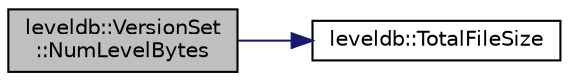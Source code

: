 digraph "leveldb::VersionSet::NumLevelBytes"
{
  edge [fontname="Helvetica",fontsize="10",labelfontname="Helvetica",labelfontsize="10"];
  node [fontname="Helvetica",fontsize="10",shape=record];
  rankdir="LR";
  Node1 [label="leveldb::VersionSet\l::NumLevelBytes",height=0.2,width=0.4,color="black", fillcolor="grey75", style="filled" fontcolor="black"];
  Node1 -> Node2 [color="midnightblue",fontsize="10",style="solid"];
  Node2 [label="leveldb::TotalFileSize",height=0.2,width=0.4,color="black", fillcolor="white", style="filled",URL="$namespaceleveldb.html#a8d7291b08be6643bcfb46c475f779f9e"];
}
